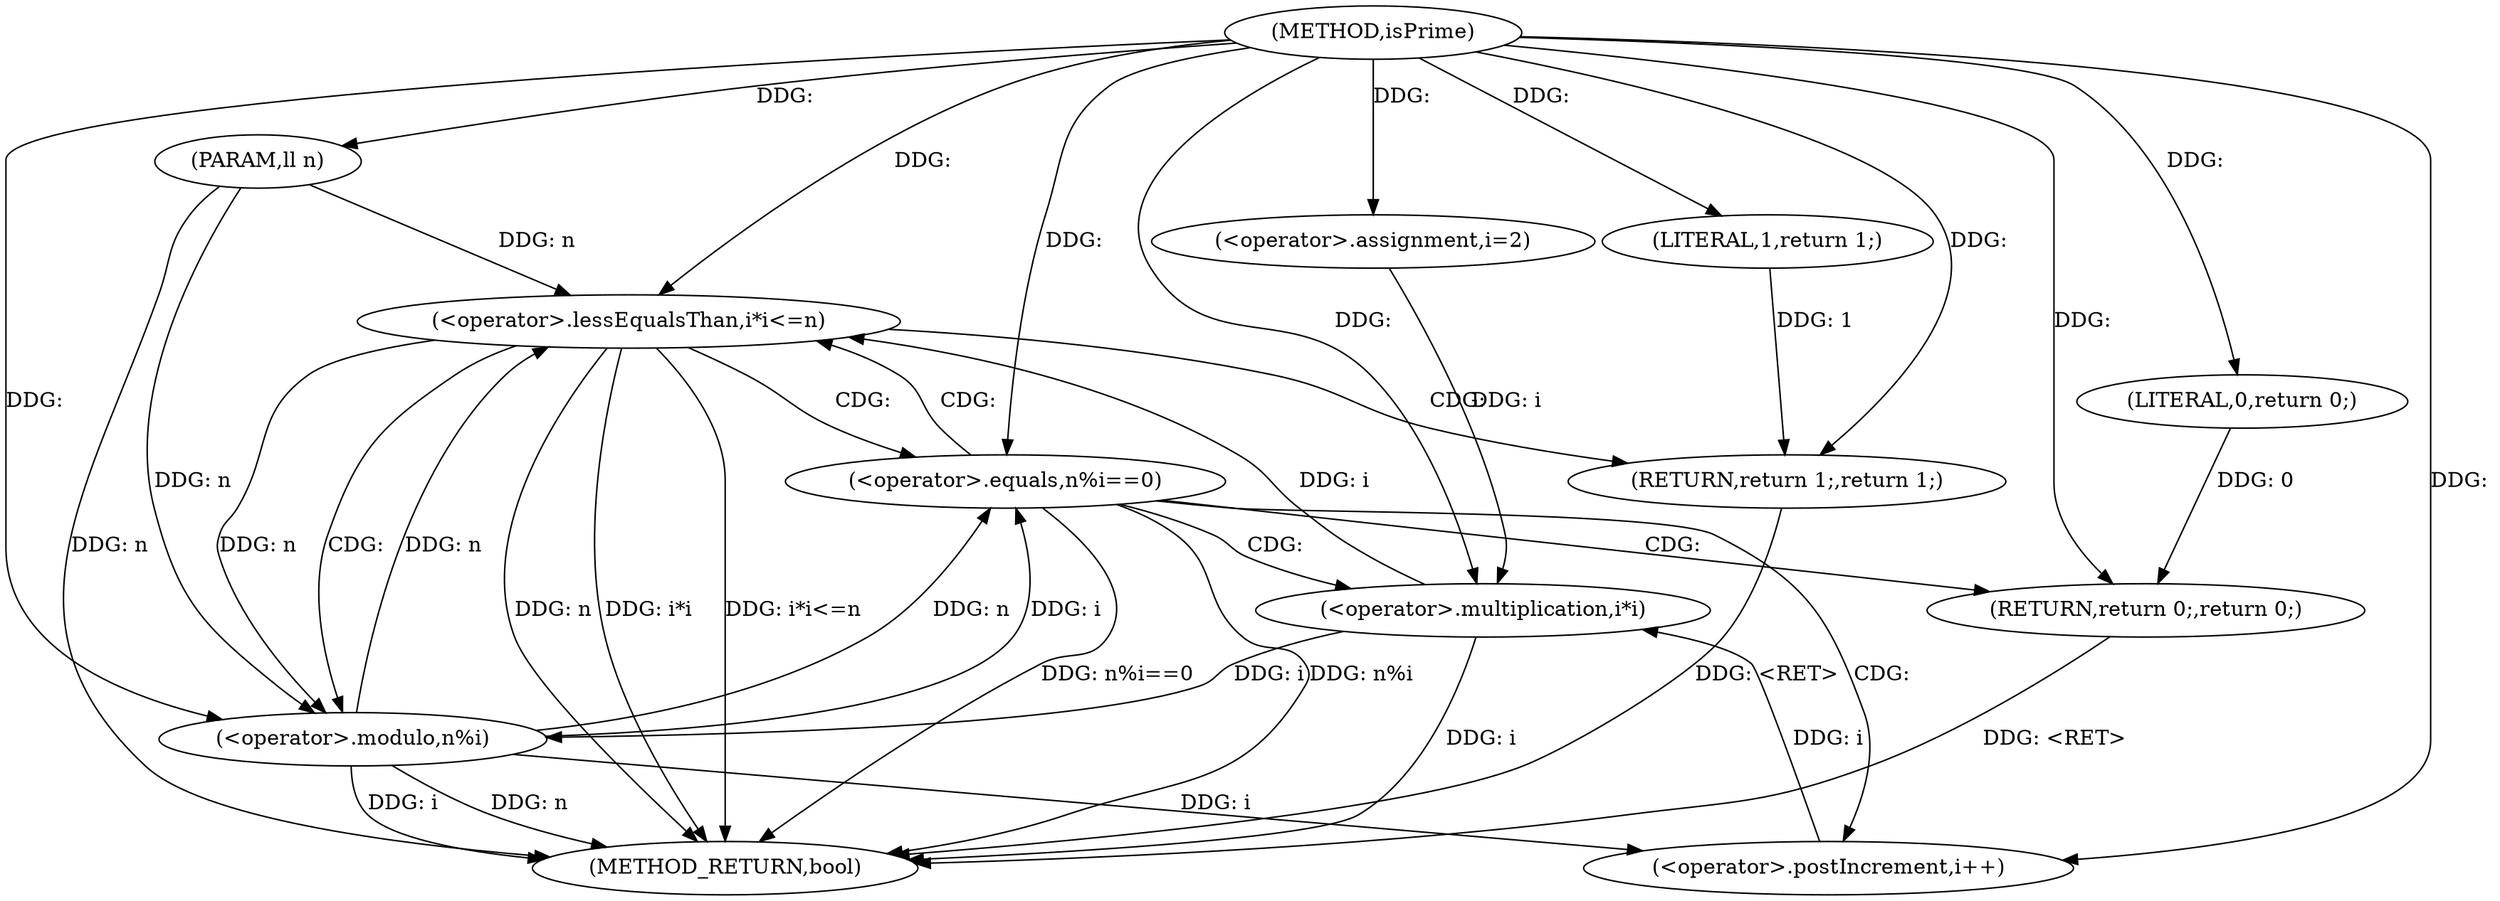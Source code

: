 digraph "isPrime" {  
"1000112" [label = "(METHOD,isPrime)" ]
"1000137" [label = "(METHOD_RETURN,bool)" ]
"1000113" [label = "(PARAM,ll n)" ]
"1000135" [label = "(RETURN,return 1;,return 1;)" ]
"1000117" [label = "(<operator>.assignment,i=2)" ]
"1000120" [label = "(<operator>.lessEqualsThan,i*i<=n)" ]
"1000125" [label = "(<operator>.postIncrement,i++)" ]
"1000136" [label = "(LITERAL,1,return 1;)" ]
"1000128" [label = "(<operator>.equals,n%i==0)" ]
"1000133" [label = "(RETURN,return 0;,return 0;)" ]
"1000121" [label = "(<operator>.multiplication,i*i)" ]
"1000134" [label = "(LITERAL,0,return 0;)" ]
"1000129" [label = "(<operator>.modulo,n%i)" ]
  "1000135" -> "1000137"  [ label = "DDG: <RET>"] 
  "1000113" -> "1000137"  [ label = "DDG: n"] 
  "1000121" -> "1000137"  [ label = "DDG: i"] 
  "1000120" -> "1000137"  [ label = "DDG: i*i"] 
  "1000120" -> "1000137"  [ label = "DDG: n"] 
  "1000120" -> "1000137"  [ label = "DDG: i*i<=n"] 
  "1000129" -> "1000137"  [ label = "DDG: n"] 
  "1000129" -> "1000137"  [ label = "DDG: i"] 
  "1000128" -> "1000137"  [ label = "DDG: n%i"] 
  "1000128" -> "1000137"  [ label = "DDG: n%i==0"] 
  "1000133" -> "1000137"  [ label = "DDG: <RET>"] 
  "1000112" -> "1000113"  [ label = "DDG: "] 
  "1000136" -> "1000135"  [ label = "DDG: 1"] 
  "1000112" -> "1000135"  [ label = "DDG: "] 
  "1000112" -> "1000117"  [ label = "DDG: "] 
  "1000112" -> "1000136"  [ label = "DDG: "] 
  "1000121" -> "1000120"  [ label = "DDG: i"] 
  "1000129" -> "1000120"  [ label = "DDG: n"] 
  "1000113" -> "1000120"  [ label = "DDG: n"] 
  "1000112" -> "1000120"  [ label = "DDG: "] 
  "1000129" -> "1000125"  [ label = "DDG: i"] 
  "1000112" -> "1000125"  [ label = "DDG: "] 
  "1000134" -> "1000133"  [ label = "DDG: 0"] 
  "1000112" -> "1000133"  [ label = "DDG: "] 
  "1000117" -> "1000121"  [ label = "DDG: i"] 
  "1000125" -> "1000121"  [ label = "DDG: i"] 
  "1000112" -> "1000121"  [ label = "DDG: "] 
  "1000129" -> "1000128"  [ label = "DDG: n"] 
  "1000129" -> "1000128"  [ label = "DDG: i"] 
  "1000112" -> "1000128"  [ label = "DDG: "] 
  "1000112" -> "1000134"  [ label = "DDG: "] 
  "1000120" -> "1000129"  [ label = "DDG: n"] 
  "1000113" -> "1000129"  [ label = "DDG: n"] 
  "1000112" -> "1000129"  [ label = "DDG: "] 
  "1000121" -> "1000129"  [ label = "DDG: i"] 
  "1000120" -> "1000128"  [ label = "CDG: "] 
  "1000120" -> "1000129"  [ label = "CDG: "] 
  "1000120" -> "1000135"  [ label = "CDG: "] 
  "1000128" -> "1000121"  [ label = "CDG: "] 
  "1000128" -> "1000125"  [ label = "CDG: "] 
  "1000128" -> "1000120"  [ label = "CDG: "] 
  "1000128" -> "1000133"  [ label = "CDG: "] 
}
